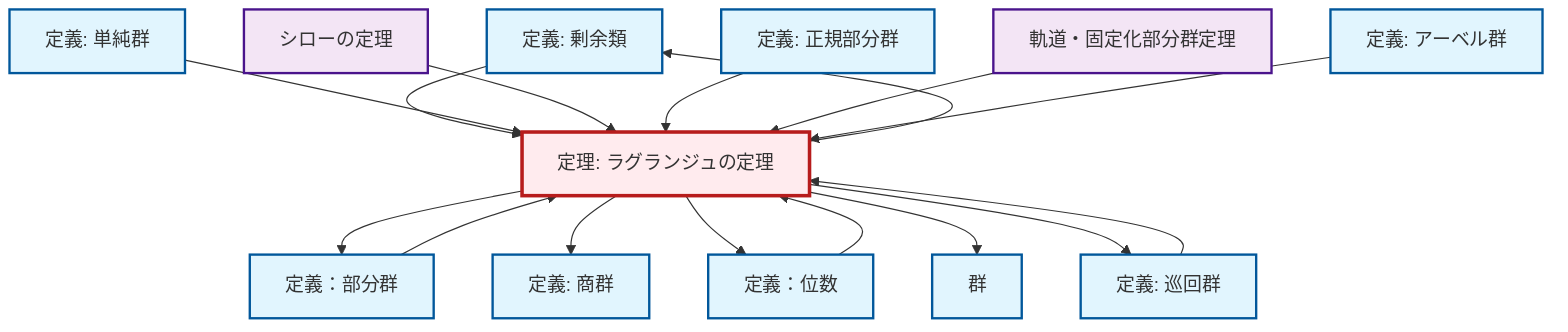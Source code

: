 graph TD
    classDef definition fill:#e1f5fe,stroke:#01579b,stroke-width:2px
    classDef theorem fill:#f3e5f5,stroke:#4a148c,stroke-width:2px
    classDef axiom fill:#fff3e0,stroke:#e65100,stroke-width:2px
    classDef example fill:#e8f5e9,stroke:#1b5e20,stroke-width:2px
    classDef current fill:#ffebee,stroke:#b71c1c,stroke-width:3px
    def-coset["定義: 剰余類"]:::definition
    def-abelian-group["定義: アーベル群"]:::definition
    thm-sylow["シローの定理"]:::theorem
    def-normal-subgroup["定義: 正規部分群"]:::definition
    def-group["群"]:::definition
    thm-orbit-stabilizer["軌道・固定化部分群定理"]:::theorem
    def-simple-group["定義: 単純群"]:::definition
    thm-lagrange["定理: ラグランジュの定理"]:::theorem
    def-cyclic-group["定義: 巡回群"]:::definition
    def-order["定義：位数"]:::definition
    def-quotient-group["定義: 商群"]:::definition
    def-subgroup["定義：部分群"]:::definition
    thm-lagrange --> def-subgroup
    def-cyclic-group --> thm-lagrange
    thm-lagrange --> def-quotient-group
    thm-lagrange --> def-order
    def-coset --> thm-lagrange
    def-subgroup --> thm-lagrange
    thm-lagrange --> def-group
    def-simple-group --> thm-lagrange
    thm-sylow --> thm-lagrange
    def-normal-subgroup --> thm-lagrange
    thm-lagrange --> def-coset
    thm-orbit-stabilizer --> thm-lagrange
    thm-lagrange --> def-cyclic-group
    def-order --> thm-lagrange
    def-abelian-group --> thm-lagrange
    class thm-lagrange current